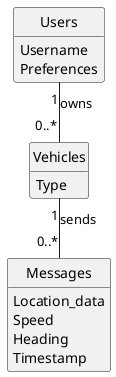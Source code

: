 @startuml ER Diagram
!define ENTITY class
hide circle
hide methods

skinparam backgroundColor white
skinparam monochrome true
skinparam shadowing false
skinparam linetype ortho

ENTITY Users {
  + User_id (PK)
  Username
  Preferences
}

ENTITY Vehicles {
  + Vehicle_id (PK)
  Type
  Owner_id (FK)
}

ENTITY Messages {
  + Message_id (PK)
  Sender_id (FK)
  Location_data
  Speed
  Heading
  Timestamp
}

Users "1" -- "0..*" Vehicles : owns
Vehicles "1" -- "0..*" Messages : sends

@enduml